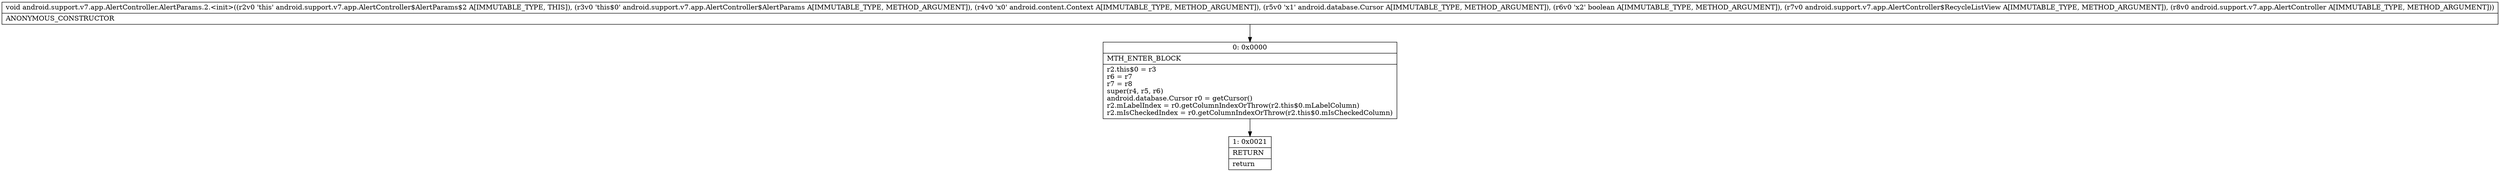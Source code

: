digraph "CFG forandroid.support.v7.app.AlertController.AlertParams.2.\<init\>(Landroid\/support\/v7\/app\/AlertController$AlertParams;Landroid\/content\/Context;Landroid\/database\/Cursor;ZLandroid\/support\/v7\/app\/AlertController$RecycleListView;Landroid\/support\/v7\/app\/AlertController;)V" {
Node_0 [shape=record,label="{0\:\ 0x0000|MTH_ENTER_BLOCK\l|r2.this$0 = r3\lr6 = r7\lr7 = r8\lsuper(r4, r5, r6)\landroid.database.Cursor r0 = getCursor()\lr2.mLabelIndex = r0.getColumnIndexOrThrow(r2.this$0.mLabelColumn)\lr2.mIsCheckedIndex = r0.getColumnIndexOrThrow(r2.this$0.mIsCheckedColumn)\l}"];
Node_1 [shape=record,label="{1\:\ 0x0021|RETURN\l|return\l}"];
MethodNode[shape=record,label="{void android.support.v7.app.AlertController.AlertParams.2.\<init\>((r2v0 'this' android.support.v7.app.AlertController$AlertParams$2 A[IMMUTABLE_TYPE, THIS]), (r3v0 'this$0' android.support.v7.app.AlertController$AlertParams A[IMMUTABLE_TYPE, METHOD_ARGUMENT]), (r4v0 'x0' android.content.Context A[IMMUTABLE_TYPE, METHOD_ARGUMENT]), (r5v0 'x1' android.database.Cursor A[IMMUTABLE_TYPE, METHOD_ARGUMENT]), (r6v0 'x2' boolean A[IMMUTABLE_TYPE, METHOD_ARGUMENT]), (r7v0 android.support.v7.app.AlertController$RecycleListView A[IMMUTABLE_TYPE, METHOD_ARGUMENT]), (r8v0 android.support.v7.app.AlertController A[IMMUTABLE_TYPE, METHOD_ARGUMENT]))  | ANONYMOUS_CONSTRUCTOR\l}"];
MethodNode -> Node_0;
Node_0 -> Node_1;
}

